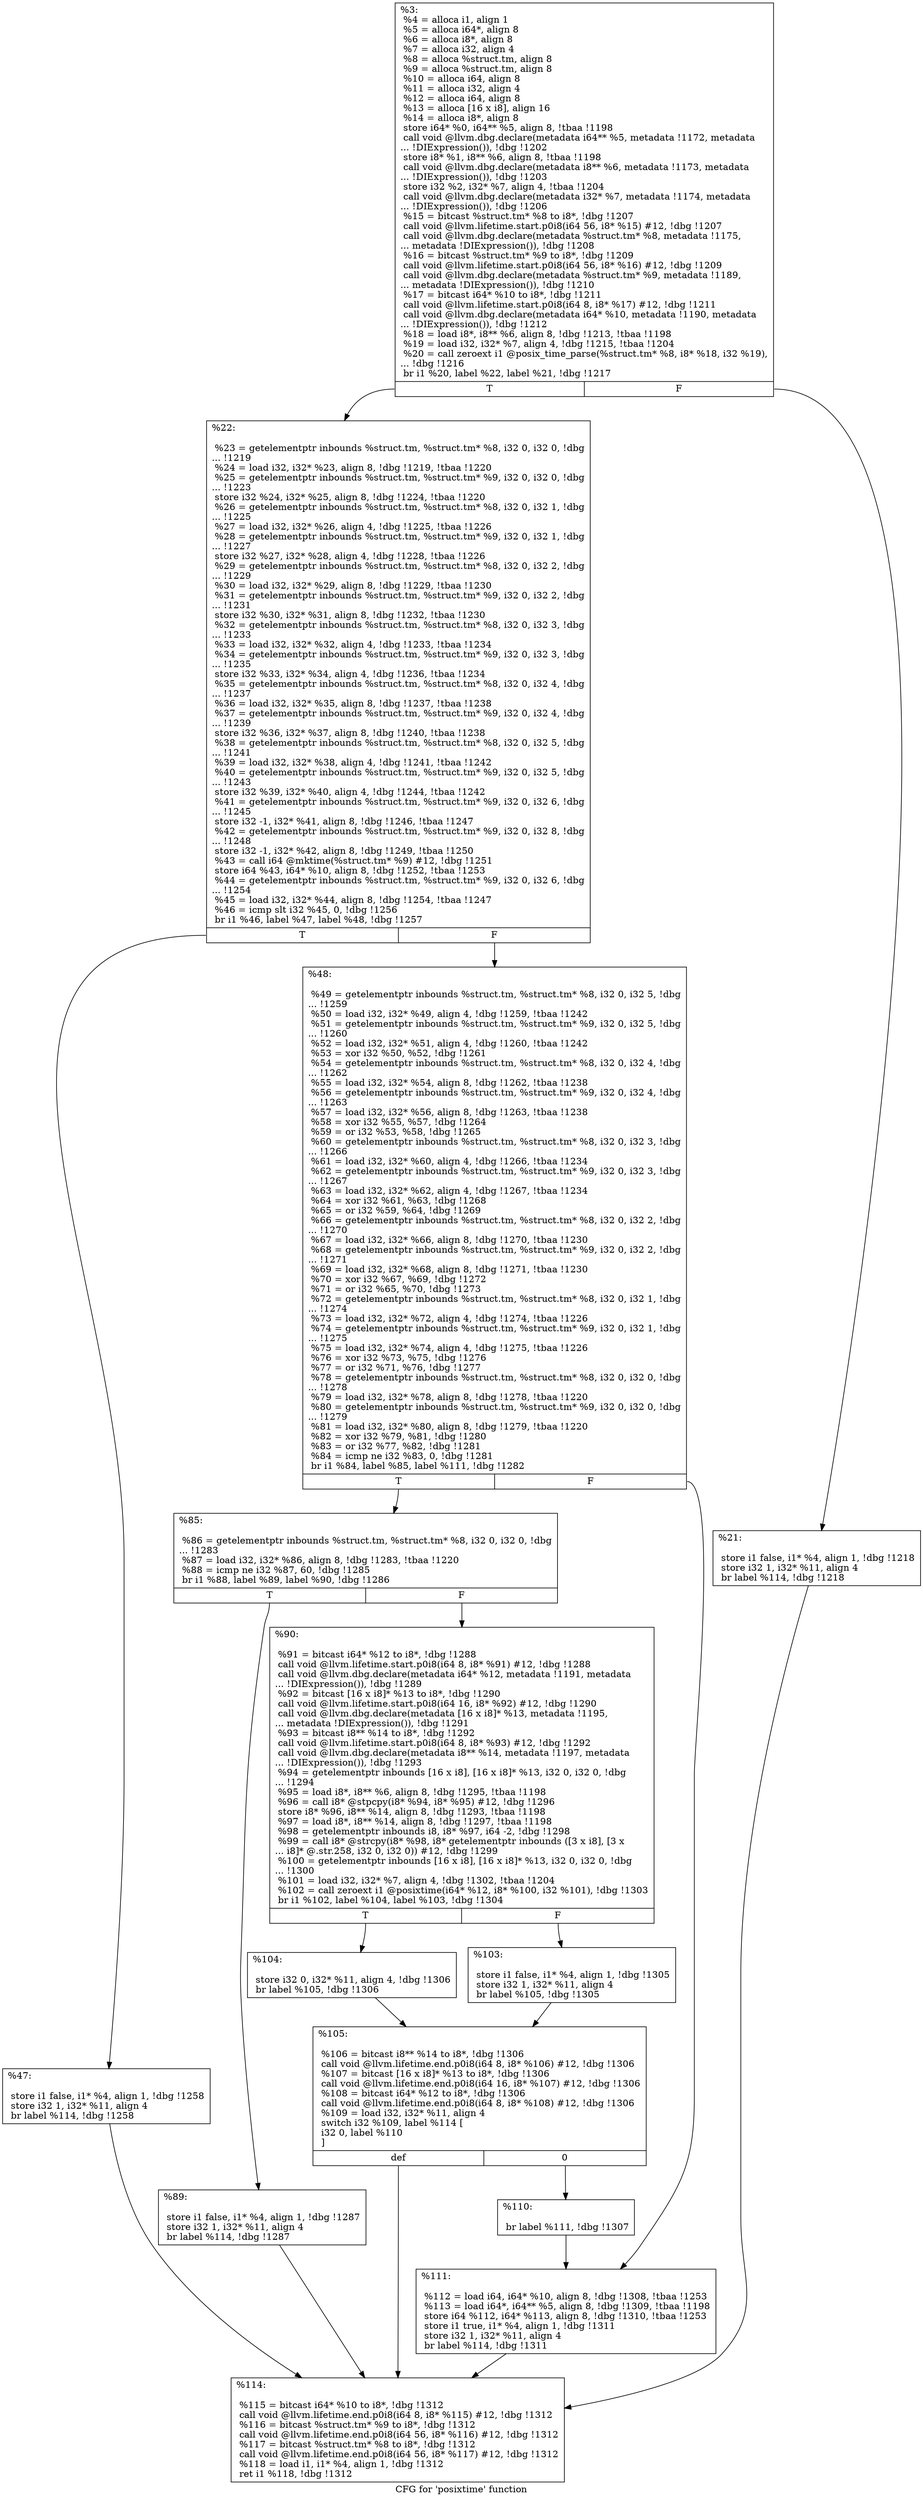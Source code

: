 digraph "CFG for 'posixtime' function" {
	label="CFG for 'posixtime' function";

	Node0x1a8a830 [shape=record,label="{%3:\l  %4 = alloca i1, align 1\l  %5 = alloca i64*, align 8\l  %6 = alloca i8*, align 8\l  %7 = alloca i32, align 4\l  %8 = alloca %struct.tm, align 8\l  %9 = alloca %struct.tm, align 8\l  %10 = alloca i64, align 8\l  %11 = alloca i32, align 4\l  %12 = alloca i64, align 8\l  %13 = alloca [16 x i8], align 16\l  %14 = alloca i8*, align 8\l  store i64* %0, i64** %5, align 8, !tbaa !1198\l  call void @llvm.dbg.declare(metadata i64** %5, metadata !1172, metadata\l... !DIExpression()), !dbg !1202\l  store i8* %1, i8** %6, align 8, !tbaa !1198\l  call void @llvm.dbg.declare(metadata i8** %6, metadata !1173, metadata\l... !DIExpression()), !dbg !1203\l  store i32 %2, i32* %7, align 4, !tbaa !1204\l  call void @llvm.dbg.declare(metadata i32* %7, metadata !1174, metadata\l... !DIExpression()), !dbg !1206\l  %15 = bitcast %struct.tm* %8 to i8*, !dbg !1207\l  call void @llvm.lifetime.start.p0i8(i64 56, i8* %15) #12, !dbg !1207\l  call void @llvm.dbg.declare(metadata %struct.tm* %8, metadata !1175,\l... metadata !DIExpression()), !dbg !1208\l  %16 = bitcast %struct.tm* %9 to i8*, !dbg !1209\l  call void @llvm.lifetime.start.p0i8(i64 56, i8* %16) #12, !dbg !1209\l  call void @llvm.dbg.declare(metadata %struct.tm* %9, metadata !1189,\l... metadata !DIExpression()), !dbg !1210\l  %17 = bitcast i64* %10 to i8*, !dbg !1211\l  call void @llvm.lifetime.start.p0i8(i64 8, i8* %17) #12, !dbg !1211\l  call void @llvm.dbg.declare(metadata i64* %10, metadata !1190, metadata\l... !DIExpression()), !dbg !1212\l  %18 = load i8*, i8** %6, align 8, !dbg !1213, !tbaa !1198\l  %19 = load i32, i32* %7, align 4, !dbg !1215, !tbaa !1204\l  %20 = call zeroext i1 @posix_time_parse(%struct.tm* %8, i8* %18, i32 %19),\l... !dbg !1216\l  br i1 %20, label %22, label %21, !dbg !1217\l|{<s0>T|<s1>F}}"];
	Node0x1a8a830:s0 -> Node0x1a8ba50;
	Node0x1a8a830:s1 -> Node0x1a8ba00;
	Node0x1a8ba00 [shape=record,label="{%21:\l\l  store i1 false, i1* %4, align 1, !dbg !1218\l  store i32 1, i32* %11, align 4\l  br label %114, !dbg !1218\l}"];
	Node0x1a8ba00 -> Node0x1e06270;
	Node0x1a8ba50 [shape=record,label="{%22:\l\l  %23 = getelementptr inbounds %struct.tm, %struct.tm* %8, i32 0, i32 0, !dbg\l... !1219\l  %24 = load i32, i32* %23, align 8, !dbg !1219, !tbaa !1220\l  %25 = getelementptr inbounds %struct.tm, %struct.tm* %9, i32 0, i32 0, !dbg\l... !1223\l  store i32 %24, i32* %25, align 8, !dbg !1224, !tbaa !1220\l  %26 = getelementptr inbounds %struct.tm, %struct.tm* %8, i32 0, i32 1, !dbg\l... !1225\l  %27 = load i32, i32* %26, align 4, !dbg !1225, !tbaa !1226\l  %28 = getelementptr inbounds %struct.tm, %struct.tm* %9, i32 0, i32 1, !dbg\l... !1227\l  store i32 %27, i32* %28, align 4, !dbg !1228, !tbaa !1226\l  %29 = getelementptr inbounds %struct.tm, %struct.tm* %8, i32 0, i32 2, !dbg\l... !1229\l  %30 = load i32, i32* %29, align 8, !dbg !1229, !tbaa !1230\l  %31 = getelementptr inbounds %struct.tm, %struct.tm* %9, i32 0, i32 2, !dbg\l... !1231\l  store i32 %30, i32* %31, align 8, !dbg !1232, !tbaa !1230\l  %32 = getelementptr inbounds %struct.tm, %struct.tm* %8, i32 0, i32 3, !dbg\l... !1233\l  %33 = load i32, i32* %32, align 4, !dbg !1233, !tbaa !1234\l  %34 = getelementptr inbounds %struct.tm, %struct.tm* %9, i32 0, i32 3, !dbg\l... !1235\l  store i32 %33, i32* %34, align 4, !dbg !1236, !tbaa !1234\l  %35 = getelementptr inbounds %struct.tm, %struct.tm* %8, i32 0, i32 4, !dbg\l... !1237\l  %36 = load i32, i32* %35, align 8, !dbg !1237, !tbaa !1238\l  %37 = getelementptr inbounds %struct.tm, %struct.tm* %9, i32 0, i32 4, !dbg\l... !1239\l  store i32 %36, i32* %37, align 8, !dbg !1240, !tbaa !1238\l  %38 = getelementptr inbounds %struct.tm, %struct.tm* %8, i32 0, i32 5, !dbg\l... !1241\l  %39 = load i32, i32* %38, align 4, !dbg !1241, !tbaa !1242\l  %40 = getelementptr inbounds %struct.tm, %struct.tm* %9, i32 0, i32 5, !dbg\l... !1243\l  store i32 %39, i32* %40, align 4, !dbg !1244, !tbaa !1242\l  %41 = getelementptr inbounds %struct.tm, %struct.tm* %9, i32 0, i32 6, !dbg\l... !1245\l  store i32 -1, i32* %41, align 8, !dbg !1246, !tbaa !1247\l  %42 = getelementptr inbounds %struct.tm, %struct.tm* %9, i32 0, i32 8, !dbg\l... !1248\l  store i32 -1, i32* %42, align 8, !dbg !1249, !tbaa !1250\l  %43 = call i64 @mktime(%struct.tm* %9) #12, !dbg !1251\l  store i64 %43, i64* %10, align 8, !dbg !1252, !tbaa !1253\l  %44 = getelementptr inbounds %struct.tm, %struct.tm* %9, i32 0, i32 6, !dbg\l... !1254\l  %45 = load i32, i32* %44, align 8, !dbg !1254, !tbaa !1247\l  %46 = icmp slt i32 %45, 0, !dbg !1256\l  br i1 %46, label %47, label %48, !dbg !1257\l|{<s0>T|<s1>F}}"];
	Node0x1a8ba50:s0 -> Node0x1a8baa0;
	Node0x1a8ba50:s1 -> Node0x1a8baf0;
	Node0x1a8baa0 [shape=record,label="{%47:\l\l  store i1 false, i1* %4, align 1, !dbg !1258\l  store i32 1, i32* %11, align 4\l  br label %114, !dbg !1258\l}"];
	Node0x1a8baa0 -> Node0x1e06270;
	Node0x1a8baf0 [shape=record,label="{%48:\l\l  %49 = getelementptr inbounds %struct.tm, %struct.tm* %8, i32 0, i32 5, !dbg\l... !1259\l  %50 = load i32, i32* %49, align 4, !dbg !1259, !tbaa !1242\l  %51 = getelementptr inbounds %struct.tm, %struct.tm* %9, i32 0, i32 5, !dbg\l... !1260\l  %52 = load i32, i32* %51, align 4, !dbg !1260, !tbaa !1242\l  %53 = xor i32 %50, %52, !dbg !1261\l  %54 = getelementptr inbounds %struct.tm, %struct.tm* %8, i32 0, i32 4, !dbg\l... !1262\l  %55 = load i32, i32* %54, align 8, !dbg !1262, !tbaa !1238\l  %56 = getelementptr inbounds %struct.tm, %struct.tm* %9, i32 0, i32 4, !dbg\l... !1263\l  %57 = load i32, i32* %56, align 8, !dbg !1263, !tbaa !1238\l  %58 = xor i32 %55, %57, !dbg !1264\l  %59 = or i32 %53, %58, !dbg !1265\l  %60 = getelementptr inbounds %struct.tm, %struct.tm* %8, i32 0, i32 3, !dbg\l... !1266\l  %61 = load i32, i32* %60, align 4, !dbg !1266, !tbaa !1234\l  %62 = getelementptr inbounds %struct.tm, %struct.tm* %9, i32 0, i32 3, !dbg\l... !1267\l  %63 = load i32, i32* %62, align 4, !dbg !1267, !tbaa !1234\l  %64 = xor i32 %61, %63, !dbg !1268\l  %65 = or i32 %59, %64, !dbg !1269\l  %66 = getelementptr inbounds %struct.tm, %struct.tm* %8, i32 0, i32 2, !dbg\l... !1270\l  %67 = load i32, i32* %66, align 8, !dbg !1270, !tbaa !1230\l  %68 = getelementptr inbounds %struct.tm, %struct.tm* %9, i32 0, i32 2, !dbg\l... !1271\l  %69 = load i32, i32* %68, align 8, !dbg !1271, !tbaa !1230\l  %70 = xor i32 %67, %69, !dbg !1272\l  %71 = or i32 %65, %70, !dbg !1273\l  %72 = getelementptr inbounds %struct.tm, %struct.tm* %8, i32 0, i32 1, !dbg\l... !1274\l  %73 = load i32, i32* %72, align 4, !dbg !1274, !tbaa !1226\l  %74 = getelementptr inbounds %struct.tm, %struct.tm* %9, i32 0, i32 1, !dbg\l... !1275\l  %75 = load i32, i32* %74, align 4, !dbg !1275, !tbaa !1226\l  %76 = xor i32 %73, %75, !dbg !1276\l  %77 = or i32 %71, %76, !dbg !1277\l  %78 = getelementptr inbounds %struct.tm, %struct.tm* %8, i32 0, i32 0, !dbg\l... !1278\l  %79 = load i32, i32* %78, align 8, !dbg !1278, !tbaa !1220\l  %80 = getelementptr inbounds %struct.tm, %struct.tm* %9, i32 0, i32 0, !dbg\l... !1279\l  %81 = load i32, i32* %80, align 8, !dbg !1279, !tbaa !1220\l  %82 = xor i32 %79, %81, !dbg !1280\l  %83 = or i32 %77, %82, !dbg !1281\l  %84 = icmp ne i32 %83, 0, !dbg !1281\l  br i1 %84, label %85, label %111, !dbg !1282\l|{<s0>T|<s1>F}}"];
	Node0x1a8baf0:s0 -> Node0x1a8bb40;
	Node0x1a8baf0:s1 -> Node0x1e06220;
	Node0x1a8bb40 [shape=record,label="{%85:\l\l  %86 = getelementptr inbounds %struct.tm, %struct.tm* %8, i32 0, i32 0, !dbg\l... !1283\l  %87 = load i32, i32* %86, align 8, !dbg !1283, !tbaa !1220\l  %88 = icmp ne i32 %87, 60, !dbg !1285\l  br i1 %88, label %89, label %90, !dbg !1286\l|{<s0>T|<s1>F}}"];
	Node0x1a8bb40:s0 -> Node0x1a8bb90;
	Node0x1a8bb40:s1 -> Node0x1e06090;
	Node0x1a8bb90 [shape=record,label="{%89:\l\l  store i1 false, i1* %4, align 1, !dbg !1287\l  store i32 1, i32* %11, align 4\l  br label %114, !dbg !1287\l}"];
	Node0x1a8bb90 -> Node0x1e06270;
	Node0x1e06090 [shape=record,label="{%90:\l\l  %91 = bitcast i64* %12 to i8*, !dbg !1288\l  call void @llvm.lifetime.start.p0i8(i64 8, i8* %91) #12, !dbg !1288\l  call void @llvm.dbg.declare(metadata i64* %12, metadata !1191, metadata\l... !DIExpression()), !dbg !1289\l  %92 = bitcast [16 x i8]* %13 to i8*, !dbg !1290\l  call void @llvm.lifetime.start.p0i8(i64 16, i8* %92) #12, !dbg !1290\l  call void @llvm.dbg.declare(metadata [16 x i8]* %13, metadata !1195,\l... metadata !DIExpression()), !dbg !1291\l  %93 = bitcast i8** %14 to i8*, !dbg !1292\l  call void @llvm.lifetime.start.p0i8(i64 8, i8* %93) #12, !dbg !1292\l  call void @llvm.dbg.declare(metadata i8** %14, metadata !1197, metadata\l... !DIExpression()), !dbg !1293\l  %94 = getelementptr inbounds [16 x i8], [16 x i8]* %13, i32 0, i32 0, !dbg\l... !1294\l  %95 = load i8*, i8** %6, align 8, !dbg !1295, !tbaa !1198\l  %96 = call i8* @stpcpy(i8* %94, i8* %95) #12, !dbg !1296\l  store i8* %96, i8** %14, align 8, !dbg !1293, !tbaa !1198\l  %97 = load i8*, i8** %14, align 8, !dbg !1297, !tbaa !1198\l  %98 = getelementptr inbounds i8, i8* %97, i64 -2, !dbg !1298\l  %99 = call i8* @strcpy(i8* %98, i8* getelementptr inbounds ([3 x i8], [3 x\l... i8]* @.str.258, i32 0, i32 0)) #12, !dbg !1299\l  %100 = getelementptr inbounds [16 x i8], [16 x i8]* %13, i32 0, i32 0, !dbg\l... !1300\l  %101 = load i32, i32* %7, align 4, !dbg !1302, !tbaa !1204\l  %102 = call zeroext i1 @posixtime(i64* %12, i8* %100, i32 %101), !dbg !1303\l  br i1 %102, label %104, label %103, !dbg !1304\l|{<s0>T|<s1>F}}"];
	Node0x1e06090:s0 -> Node0x1e06130;
	Node0x1e06090:s1 -> Node0x1e060e0;
	Node0x1e060e0 [shape=record,label="{%103:\l\l  store i1 false, i1* %4, align 1, !dbg !1305\l  store i32 1, i32* %11, align 4\l  br label %105, !dbg !1305\l}"];
	Node0x1e060e0 -> Node0x1e06180;
	Node0x1e06130 [shape=record,label="{%104:\l\l  store i32 0, i32* %11, align 4, !dbg !1306\l  br label %105, !dbg !1306\l}"];
	Node0x1e06130 -> Node0x1e06180;
	Node0x1e06180 [shape=record,label="{%105:\l\l  %106 = bitcast i8** %14 to i8*, !dbg !1306\l  call void @llvm.lifetime.end.p0i8(i64 8, i8* %106) #12, !dbg !1306\l  %107 = bitcast [16 x i8]* %13 to i8*, !dbg !1306\l  call void @llvm.lifetime.end.p0i8(i64 16, i8* %107) #12, !dbg !1306\l  %108 = bitcast i64* %12 to i8*, !dbg !1306\l  call void @llvm.lifetime.end.p0i8(i64 8, i8* %108) #12, !dbg !1306\l  %109 = load i32, i32* %11, align 4\l  switch i32 %109, label %114 [\l    i32 0, label %110\l  ]\l|{<s0>def|<s1>0}}"];
	Node0x1e06180:s0 -> Node0x1e06270;
	Node0x1e06180:s1 -> Node0x1e061d0;
	Node0x1e061d0 [shape=record,label="{%110:\l\l  br label %111, !dbg !1307\l}"];
	Node0x1e061d0 -> Node0x1e06220;
	Node0x1e06220 [shape=record,label="{%111:\l\l  %112 = load i64, i64* %10, align 8, !dbg !1308, !tbaa !1253\l  %113 = load i64*, i64** %5, align 8, !dbg !1309, !tbaa !1198\l  store i64 %112, i64* %113, align 8, !dbg !1310, !tbaa !1253\l  store i1 true, i1* %4, align 1, !dbg !1311\l  store i32 1, i32* %11, align 4\l  br label %114, !dbg !1311\l}"];
	Node0x1e06220 -> Node0x1e06270;
	Node0x1e06270 [shape=record,label="{%114:\l\l  %115 = bitcast i64* %10 to i8*, !dbg !1312\l  call void @llvm.lifetime.end.p0i8(i64 8, i8* %115) #12, !dbg !1312\l  %116 = bitcast %struct.tm* %9 to i8*, !dbg !1312\l  call void @llvm.lifetime.end.p0i8(i64 56, i8* %116) #12, !dbg !1312\l  %117 = bitcast %struct.tm* %8 to i8*, !dbg !1312\l  call void @llvm.lifetime.end.p0i8(i64 56, i8* %117) #12, !dbg !1312\l  %118 = load i1, i1* %4, align 1, !dbg !1312\l  ret i1 %118, !dbg !1312\l}"];
}
